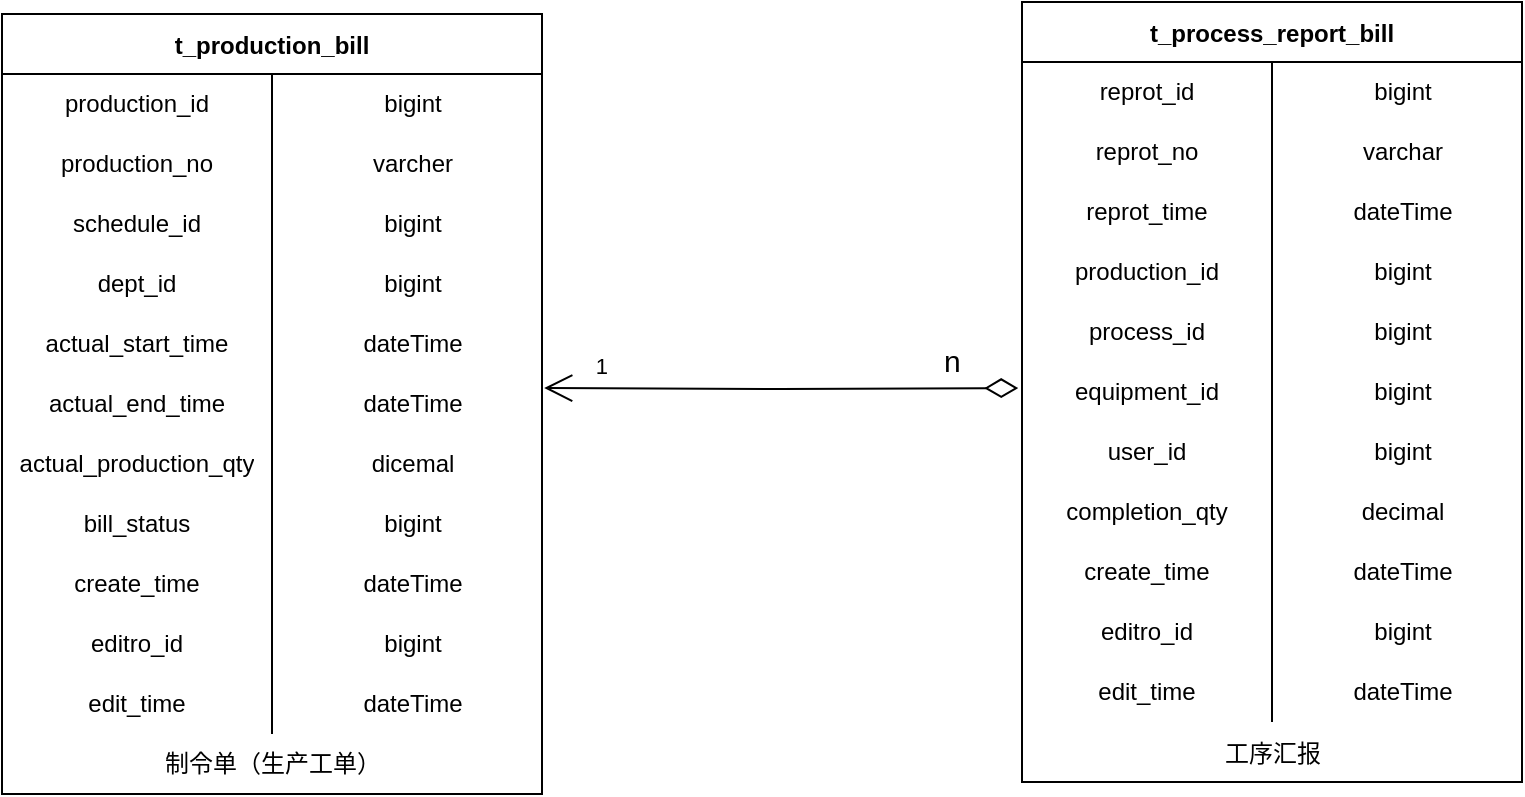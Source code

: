 <mxfile version="20.0.4" type="github">
  <diagram id="fy7ZwODoneq1_v7YV8ph" name="第 1 页">
    <mxGraphModel dx="1422" dy="786" grid="1" gridSize="10" guides="1" tooltips="1" connect="1" arrows="1" fold="1" page="1" pageScale="1" pageWidth="1654" pageHeight="2336" math="0" shadow="0">
      <root>
        <mxCell id="0" />
        <mxCell id="1" parent="0" />
        <mxCell id="3n4rUfWtmnFHEgng75o0-35" value="t_production_bill" style="shape=table;startSize=30;container=1;collapsible=0;childLayout=tableLayout;fixedRows=1;rowLines=0;fontStyle=1;" vertex="1" parent="1">
          <mxGeometry x="170" y="1130" width="270" height="390" as="geometry" />
        </mxCell>
        <mxCell id="3n4rUfWtmnFHEgng75o0-36" value="" style="shape=tableRow;horizontal=0;startSize=0;swimlaneHead=0;swimlaneBody=0;top=0;left=0;bottom=0;right=0;collapsible=0;dropTarget=0;fillColor=none;points=[[0,0.5],[1,0.5]];portConstraint=eastwest;" vertex="1" parent="3n4rUfWtmnFHEgng75o0-35">
          <mxGeometry y="30" width="270" height="30" as="geometry" />
        </mxCell>
        <mxCell id="3n4rUfWtmnFHEgng75o0-37" value="production_id" style="shape=partialRectangle;html=1;whiteSpace=wrap;connectable=0;fillColor=none;top=0;left=0;bottom=0;right=0;overflow=hidden;pointerEvents=1;" vertex="1" parent="3n4rUfWtmnFHEgng75o0-36">
          <mxGeometry width="135" height="30" as="geometry">
            <mxRectangle width="135" height="30" as="alternateBounds" />
          </mxGeometry>
        </mxCell>
        <mxCell id="3n4rUfWtmnFHEgng75o0-38" value="bigint" style="shape=partialRectangle;html=1;whiteSpace=wrap;connectable=0;fillColor=none;top=0;left=0;bottom=0;right=0;align=center;spacingLeft=6;overflow=hidden;" vertex="1" parent="3n4rUfWtmnFHEgng75o0-36">
          <mxGeometry x="135" width="135" height="30" as="geometry">
            <mxRectangle width="135" height="30" as="alternateBounds" />
          </mxGeometry>
        </mxCell>
        <mxCell id="3n4rUfWtmnFHEgng75o0-39" value="" style="shape=tableRow;horizontal=0;startSize=0;swimlaneHead=0;swimlaneBody=0;top=0;left=0;bottom=0;right=0;collapsible=0;dropTarget=0;fillColor=none;points=[[0,0.5],[1,0.5]];portConstraint=eastwest;" vertex="1" parent="3n4rUfWtmnFHEgng75o0-35">
          <mxGeometry y="60" width="270" height="30" as="geometry" />
        </mxCell>
        <mxCell id="3n4rUfWtmnFHEgng75o0-40" value="production_no" style="shape=partialRectangle;html=1;whiteSpace=wrap;connectable=0;fillColor=none;top=0;left=0;bottom=0;right=0;overflow=hidden;" vertex="1" parent="3n4rUfWtmnFHEgng75o0-39">
          <mxGeometry width="135" height="30" as="geometry">
            <mxRectangle width="135" height="30" as="alternateBounds" />
          </mxGeometry>
        </mxCell>
        <mxCell id="3n4rUfWtmnFHEgng75o0-41" value="varcher" style="shape=partialRectangle;html=1;whiteSpace=wrap;connectable=0;fillColor=none;top=0;left=0;bottom=0;right=0;align=center;spacingLeft=6;overflow=hidden;" vertex="1" parent="3n4rUfWtmnFHEgng75o0-39">
          <mxGeometry x="135" width="135" height="30" as="geometry">
            <mxRectangle width="135" height="30" as="alternateBounds" />
          </mxGeometry>
        </mxCell>
        <mxCell id="3n4rUfWtmnFHEgng75o0-42" value="" style="shape=tableRow;horizontal=0;startSize=0;swimlaneHead=0;swimlaneBody=0;top=0;left=0;bottom=0;right=0;collapsible=0;dropTarget=0;fillColor=none;points=[[0,0.5],[1,0.5]];portConstraint=eastwest;" vertex="1" parent="3n4rUfWtmnFHEgng75o0-35">
          <mxGeometry y="90" width="270" height="30" as="geometry" />
        </mxCell>
        <mxCell id="3n4rUfWtmnFHEgng75o0-43" value="schedule_id" style="shape=partialRectangle;html=1;whiteSpace=wrap;connectable=0;fillColor=none;top=0;left=0;bottom=0;right=0;overflow=hidden;" vertex="1" parent="3n4rUfWtmnFHEgng75o0-42">
          <mxGeometry width="135" height="30" as="geometry">
            <mxRectangle width="135" height="30" as="alternateBounds" />
          </mxGeometry>
        </mxCell>
        <mxCell id="3n4rUfWtmnFHEgng75o0-44" value="bigint" style="shape=partialRectangle;html=1;whiteSpace=wrap;connectable=0;fillColor=none;top=0;left=0;bottom=0;right=0;align=center;spacingLeft=6;overflow=hidden;" vertex="1" parent="3n4rUfWtmnFHEgng75o0-42">
          <mxGeometry x="135" width="135" height="30" as="geometry">
            <mxRectangle width="135" height="30" as="alternateBounds" />
          </mxGeometry>
        </mxCell>
        <mxCell id="3n4rUfWtmnFHEgng75o0-45" style="shape=tableRow;horizontal=0;startSize=0;swimlaneHead=0;swimlaneBody=0;top=0;left=0;bottom=0;right=0;collapsible=0;dropTarget=0;fillColor=none;points=[[0,0.5],[1,0.5]];portConstraint=eastwest;" vertex="1" parent="3n4rUfWtmnFHEgng75o0-35">
          <mxGeometry y="120" width="270" height="30" as="geometry" />
        </mxCell>
        <mxCell id="3n4rUfWtmnFHEgng75o0-46" value="dept_id" style="shape=partialRectangle;html=1;whiteSpace=wrap;connectable=0;fillColor=none;top=0;left=0;bottom=0;right=0;overflow=hidden;" vertex="1" parent="3n4rUfWtmnFHEgng75o0-45">
          <mxGeometry width="135" height="30" as="geometry">
            <mxRectangle width="135" height="30" as="alternateBounds" />
          </mxGeometry>
        </mxCell>
        <mxCell id="3n4rUfWtmnFHEgng75o0-47" value="bigint" style="shape=partialRectangle;html=1;whiteSpace=wrap;connectable=0;fillColor=none;top=0;left=0;bottom=0;right=0;align=center;spacingLeft=6;overflow=hidden;" vertex="1" parent="3n4rUfWtmnFHEgng75o0-45">
          <mxGeometry x="135" width="135" height="30" as="geometry">
            <mxRectangle width="135" height="30" as="alternateBounds" />
          </mxGeometry>
        </mxCell>
        <mxCell id="3n4rUfWtmnFHEgng75o0-48" style="shape=tableRow;horizontal=0;startSize=0;swimlaneHead=0;swimlaneBody=0;top=0;left=0;bottom=0;right=0;collapsible=0;dropTarget=0;fillColor=none;points=[[0,0.5],[1,0.5]];portConstraint=eastwest;" vertex="1" parent="3n4rUfWtmnFHEgng75o0-35">
          <mxGeometry y="150" width="270" height="30" as="geometry" />
        </mxCell>
        <mxCell id="3n4rUfWtmnFHEgng75o0-49" value="actual_start_time" style="shape=partialRectangle;html=1;whiteSpace=wrap;connectable=0;fillColor=none;top=0;left=0;bottom=0;right=0;overflow=hidden;" vertex="1" parent="3n4rUfWtmnFHEgng75o0-48">
          <mxGeometry width="135" height="30" as="geometry">
            <mxRectangle width="135" height="30" as="alternateBounds" />
          </mxGeometry>
        </mxCell>
        <mxCell id="3n4rUfWtmnFHEgng75o0-50" value="dateTime" style="shape=partialRectangle;html=1;whiteSpace=wrap;connectable=0;fillColor=none;top=0;left=0;bottom=0;right=0;align=center;spacingLeft=6;overflow=hidden;" vertex="1" parent="3n4rUfWtmnFHEgng75o0-48">
          <mxGeometry x="135" width="135" height="30" as="geometry">
            <mxRectangle width="135" height="30" as="alternateBounds" />
          </mxGeometry>
        </mxCell>
        <mxCell id="3n4rUfWtmnFHEgng75o0-51" style="shape=tableRow;horizontal=0;startSize=0;swimlaneHead=0;swimlaneBody=0;top=0;left=0;bottom=0;right=0;collapsible=0;dropTarget=0;fillColor=none;points=[[0,0.5],[1,0.5]];portConstraint=eastwest;" vertex="1" parent="3n4rUfWtmnFHEgng75o0-35">
          <mxGeometry y="180" width="270" height="30" as="geometry" />
        </mxCell>
        <mxCell id="3n4rUfWtmnFHEgng75o0-52" value="actual_end_time" style="shape=partialRectangle;html=1;whiteSpace=wrap;connectable=0;fillColor=none;top=0;left=0;bottom=0;right=0;overflow=hidden;" vertex="1" parent="3n4rUfWtmnFHEgng75o0-51">
          <mxGeometry width="135" height="30" as="geometry">
            <mxRectangle width="135" height="30" as="alternateBounds" />
          </mxGeometry>
        </mxCell>
        <mxCell id="3n4rUfWtmnFHEgng75o0-53" value="dateTime" style="shape=partialRectangle;html=1;whiteSpace=wrap;connectable=0;fillColor=none;top=0;left=0;bottom=0;right=0;align=center;spacingLeft=6;overflow=hidden;" vertex="1" parent="3n4rUfWtmnFHEgng75o0-51">
          <mxGeometry x="135" width="135" height="30" as="geometry">
            <mxRectangle width="135" height="30" as="alternateBounds" />
          </mxGeometry>
        </mxCell>
        <mxCell id="3n4rUfWtmnFHEgng75o0-54" style="shape=tableRow;horizontal=0;startSize=0;swimlaneHead=0;swimlaneBody=0;top=0;left=0;bottom=0;right=0;collapsible=0;dropTarget=0;fillColor=none;points=[[0,0.5],[1,0.5]];portConstraint=eastwest;" vertex="1" parent="3n4rUfWtmnFHEgng75o0-35">
          <mxGeometry y="210" width="270" height="30" as="geometry" />
        </mxCell>
        <mxCell id="3n4rUfWtmnFHEgng75o0-55" value="actual_production_qty" style="shape=partialRectangle;html=1;whiteSpace=wrap;connectable=0;fillColor=none;top=0;left=0;bottom=0;right=0;overflow=hidden;" vertex="1" parent="3n4rUfWtmnFHEgng75o0-54">
          <mxGeometry width="135" height="30" as="geometry">
            <mxRectangle width="135" height="30" as="alternateBounds" />
          </mxGeometry>
        </mxCell>
        <mxCell id="3n4rUfWtmnFHEgng75o0-56" value="dicemal" style="shape=partialRectangle;html=1;whiteSpace=wrap;connectable=0;fillColor=none;top=0;left=0;bottom=0;right=0;align=center;spacingLeft=6;overflow=hidden;" vertex="1" parent="3n4rUfWtmnFHEgng75o0-54">
          <mxGeometry x="135" width="135" height="30" as="geometry">
            <mxRectangle width="135" height="30" as="alternateBounds" />
          </mxGeometry>
        </mxCell>
        <mxCell id="3n4rUfWtmnFHEgng75o0-57" style="shape=tableRow;horizontal=0;startSize=0;swimlaneHead=0;swimlaneBody=0;top=0;left=0;bottom=0;right=0;collapsible=0;dropTarget=0;fillColor=none;points=[[0,0.5],[1,0.5]];portConstraint=eastwest;" vertex="1" parent="3n4rUfWtmnFHEgng75o0-35">
          <mxGeometry y="240" width="270" height="30" as="geometry" />
        </mxCell>
        <mxCell id="3n4rUfWtmnFHEgng75o0-58" value="bill_status" style="shape=partialRectangle;html=1;whiteSpace=wrap;connectable=0;fillColor=none;top=0;left=0;bottom=0;right=0;overflow=hidden;" vertex="1" parent="3n4rUfWtmnFHEgng75o0-57">
          <mxGeometry width="135" height="30" as="geometry">
            <mxRectangle width="135" height="30" as="alternateBounds" />
          </mxGeometry>
        </mxCell>
        <mxCell id="3n4rUfWtmnFHEgng75o0-59" value="bigint" style="shape=partialRectangle;html=1;whiteSpace=wrap;connectable=0;fillColor=none;top=0;left=0;bottom=0;right=0;align=center;spacingLeft=6;overflow=hidden;" vertex="1" parent="3n4rUfWtmnFHEgng75o0-57">
          <mxGeometry x="135" width="135" height="30" as="geometry">
            <mxRectangle width="135" height="30" as="alternateBounds" />
          </mxGeometry>
        </mxCell>
        <mxCell id="3n4rUfWtmnFHEgng75o0-60" style="shape=tableRow;horizontal=0;startSize=0;swimlaneHead=0;swimlaneBody=0;top=0;left=0;bottom=0;right=0;collapsible=0;dropTarget=0;fillColor=none;points=[[0,0.5],[1,0.5]];portConstraint=eastwest;" vertex="1" parent="3n4rUfWtmnFHEgng75o0-35">
          <mxGeometry y="270" width="270" height="30" as="geometry" />
        </mxCell>
        <mxCell id="3n4rUfWtmnFHEgng75o0-61" value="create_time" style="shape=partialRectangle;html=1;whiteSpace=wrap;connectable=0;fillColor=none;top=0;left=0;bottom=0;right=0;overflow=hidden;" vertex="1" parent="3n4rUfWtmnFHEgng75o0-60">
          <mxGeometry width="135" height="30" as="geometry">
            <mxRectangle width="135" height="30" as="alternateBounds" />
          </mxGeometry>
        </mxCell>
        <mxCell id="3n4rUfWtmnFHEgng75o0-62" value="dateTime" style="shape=partialRectangle;html=1;whiteSpace=wrap;connectable=0;fillColor=none;top=0;left=0;bottom=0;right=0;align=center;spacingLeft=6;overflow=hidden;" vertex="1" parent="3n4rUfWtmnFHEgng75o0-60">
          <mxGeometry x="135" width="135" height="30" as="geometry">
            <mxRectangle width="135" height="30" as="alternateBounds" />
          </mxGeometry>
        </mxCell>
        <mxCell id="3n4rUfWtmnFHEgng75o0-63" style="shape=tableRow;horizontal=0;startSize=0;swimlaneHead=0;swimlaneBody=0;top=0;left=0;bottom=0;right=0;collapsible=0;dropTarget=0;fillColor=none;points=[[0,0.5],[1,0.5]];portConstraint=eastwest;" vertex="1" parent="3n4rUfWtmnFHEgng75o0-35">
          <mxGeometry y="300" width="270" height="30" as="geometry" />
        </mxCell>
        <mxCell id="3n4rUfWtmnFHEgng75o0-64" value="editro_id" style="shape=partialRectangle;html=1;whiteSpace=wrap;connectable=0;fillColor=none;top=0;left=0;bottom=0;right=0;overflow=hidden;" vertex="1" parent="3n4rUfWtmnFHEgng75o0-63">
          <mxGeometry width="135" height="30" as="geometry">
            <mxRectangle width="135" height="30" as="alternateBounds" />
          </mxGeometry>
        </mxCell>
        <mxCell id="3n4rUfWtmnFHEgng75o0-65" value="bigint" style="shape=partialRectangle;html=1;whiteSpace=wrap;connectable=0;fillColor=none;top=0;left=0;bottom=0;right=0;align=center;spacingLeft=6;overflow=hidden;" vertex="1" parent="3n4rUfWtmnFHEgng75o0-63">
          <mxGeometry x="135" width="135" height="30" as="geometry">
            <mxRectangle width="135" height="30" as="alternateBounds" />
          </mxGeometry>
        </mxCell>
        <mxCell id="3n4rUfWtmnFHEgng75o0-66" style="shape=tableRow;horizontal=0;startSize=0;swimlaneHead=0;swimlaneBody=0;top=0;left=0;bottom=0;right=0;collapsible=0;dropTarget=0;fillColor=none;points=[[0,0.5],[1,0.5]];portConstraint=eastwest;" vertex="1" parent="3n4rUfWtmnFHEgng75o0-35">
          <mxGeometry y="330" width="270" height="30" as="geometry" />
        </mxCell>
        <mxCell id="3n4rUfWtmnFHEgng75o0-67" value="edit_time" style="shape=partialRectangle;html=1;whiteSpace=wrap;connectable=0;fillColor=none;top=0;left=0;bottom=0;right=0;overflow=hidden;" vertex="1" parent="3n4rUfWtmnFHEgng75o0-66">
          <mxGeometry width="135" height="30" as="geometry">
            <mxRectangle width="135" height="30" as="alternateBounds" />
          </mxGeometry>
        </mxCell>
        <mxCell id="3n4rUfWtmnFHEgng75o0-68" value="dateTime" style="shape=partialRectangle;html=1;whiteSpace=wrap;connectable=0;fillColor=none;top=0;left=0;bottom=0;right=0;align=center;spacingLeft=6;overflow=hidden;" vertex="1" parent="3n4rUfWtmnFHEgng75o0-66">
          <mxGeometry x="135" width="135" height="30" as="geometry">
            <mxRectangle width="135" height="30" as="alternateBounds" />
          </mxGeometry>
        </mxCell>
        <mxCell id="3n4rUfWtmnFHEgng75o0-69" value="制令单（生产工单）" style="text;html=1;align=center;verticalAlign=middle;resizable=0;points=[];autosize=1;strokeColor=none;fillColor=none;" vertex="1" parent="1">
          <mxGeometry x="240" y="1490" width="130" height="30" as="geometry" />
        </mxCell>
        <mxCell id="3n4rUfWtmnFHEgng75o0-111" value="" style="endArrow=open;html=1;endSize=12;startArrow=diamondThin;startSize=14;startFill=0;edgeStyle=orthogonalEdgeStyle;rounded=0;exitX=0.01;exitY=0.067;exitDx=0;exitDy=0;exitPerimeter=0;entryX=1.004;entryY=0.233;entryDx=0;entryDy=0;entryPerimeter=0;" edge="1" parent="1" target="3n4rUfWtmnFHEgng75o0-51">
          <mxGeometry relative="1" as="geometry">
            <mxPoint x="678.1" y="1317.01" as="sourcePoint" />
            <mxPoint x="665" y="1320" as="targetPoint" />
          </mxGeometry>
        </mxCell>
        <mxCell id="3n4rUfWtmnFHEgng75o0-112" value="n" style="edgeLabel;resizable=0;html=1;align=left;verticalAlign=top;fontSize=15;" connectable="0" vertex="1" parent="3n4rUfWtmnFHEgng75o0-111">
          <mxGeometry x="-1" relative="1" as="geometry">
            <mxPoint x="-39" y="-29" as="offset" />
          </mxGeometry>
        </mxCell>
        <mxCell id="3n4rUfWtmnFHEgng75o0-113" value="1" style="edgeLabel;resizable=0;html=1;align=right;verticalAlign=top;" connectable="0" vertex="1" parent="3n4rUfWtmnFHEgng75o0-111">
          <mxGeometry x="1" relative="1" as="geometry">
            <mxPoint x="32" y="-24" as="offset" />
          </mxGeometry>
        </mxCell>
        <mxCell id="3n4rUfWtmnFHEgng75o0-117" value="t_process_report_bill" style="shape=table;startSize=30;container=1;collapsible=0;childLayout=tableLayout;fixedRows=1;rowLines=0;fontStyle=1;" vertex="1" parent="1">
          <mxGeometry x="680" y="1124" width="250" height="390" as="geometry" />
        </mxCell>
        <mxCell id="3n4rUfWtmnFHEgng75o0-118" value="" style="shape=tableRow;horizontal=0;startSize=0;swimlaneHead=0;swimlaneBody=0;top=0;left=0;bottom=0;right=0;collapsible=0;dropTarget=0;fillColor=none;points=[[0,0.5],[1,0.5]];portConstraint=eastwest;" vertex="1" parent="3n4rUfWtmnFHEgng75o0-117">
          <mxGeometry y="30" width="250" height="30" as="geometry" />
        </mxCell>
        <mxCell id="3n4rUfWtmnFHEgng75o0-119" value="reprot_id" style="shape=partialRectangle;html=1;whiteSpace=wrap;connectable=0;fillColor=none;top=0;left=0;bottom=0;right=0;overflow=hidden;pointerEvents=1;" vertex="1" parent="3n4rUfWtmnFHEgng75o0-118">
          <mxGeometry width="125" height="30" as="geometry">
            <mxRectangle width="125" height="30" as="alternateBounds" />
          </mxGeometry>
        </mxCell>
        <mxCell id="3n4rUfWtmnFHEgng75o0-120" value="bigint" style="shape=partialRectangle;html=1;whiteSpace=wrap;connectable=0;fillColor=none;top=0;left=0;bottom=0;right=0;align=center;spacingLeft=6;overflow=hidden;" vertex="1" parent="3n4rUfWtmnFHEgng75o0-118">
          <mxGeometry x="125" width="125" height="30" as="geometry">
            <mxRectangle width="125" height="30" as="alternateBounds" />
          </mxGeometry>
        </mxCell>
        <mxCell id="3n4rUfWtmnFHEgng75o0-121" value="" style="shape=tableRow;horizontal=0;startSize=0;swimlaneHead=0;swimlaneBody=0;top=0;left=0;bottom=0;right=0;collapsible=0;dropTarget=0;fillColor=none;points=[[0,0.5],[1,0.5]];portConstraint=eastwest;" vertex="1" parent="3n4rUfWtmnFHEgng75o0-117">
          <mxGeometry y="60" width="250" height="30" as="geometry" />
        </mxCell>
        <mxCell id="3n4rUfWtmnFHEgng75o0-122" value="reprot_no" style="shape=partialRectangle;html=1;whiteSpace=wrap;connectable=0;fillColor=none;top=0;left=0;bottom=0;right=0;overflow=hidden;" vertex="1" parent="3n4rUfWtmnFHEgng75o0-121">
          <mxGeometry width="125" height="30" as="geometry">
            <mxRectangle width="125" height="30" as="alternateBounds" />
          </mxGeometry>
        </mxCell>
        <mxCell id="3n4rUfWtmnFHEgng75o0-123" value="varchar" style="shape=partialRectangle;html=1;whiteSpace=wrap;connectable=0;fillColor=none;top=0;left=0;bottom=0;right=0;align=center;spacingLeft=6;overflow=hidden;" vertex="1" parent="3n4rUfWtmnFHEgng75o0-121">
          <mxGeometry x="125" width="125" height="30" as="geometry">
            <mxRectangle width="125" height="30" as="alternateBounds" />
          </mxGeometry>
        </mxCell>
        <mxCell id="3n4rUfWtmnFHEgng75o0-149" style="shape=tableRow;horizontal=0;startSize=0;swimlaneHead=0;swimlaneBody=0;top=0;left=0;bottom=0;right=0;collapsible=0;dropTarget=0;fillColor=none;points=[[0,0.5],[1,0.5]];portConstraint=eastwest;" vertex="1" parent="3n4rUfWtmnFHEgng75o0-117">
          <mxGeometry y="90" width="250" height="30" as="geometry" />
        </mxCell>
        <mxCell id="3n4rUfWtmnFHEgng75o0-150" value="reprot_time" style="shape=partialRectangle;html=1;whiteSpace=wrap;connectable=0;fillColor=none;top=0;left=0;bottom=0;right=0;overflow=hidden;" vertex="1" parent="3n4rUfWtmnFHEgng75o0-149">
          <mxGeometry width="125" height="30" as="geometry">
            <mxRectangle width="125" height="30" as="alternateBounds" />
          </mxGeometry>
        </mxCell>
        <mxCell id="3n4rUfWtmnFHEgng75o0-151" value="dateTime" style="shape=partialRectangle;html=1;whiteSpace=wrap;connectable=0;fillColor=none;top=0;left=0;bottom=0;right=0;align=center;spacingLeft=6;overflow=hidden;" vertex="1" parent="3n4rUfWtmnFHEgng75o0-149">
          <mxGeometry x="125" width="125" height="30" as="geometry">
            <mxRectangle width="125" height="30" as="alternateBounds" />
          </mxGeometry>
        </mxCell>
        <mxCell id="3n4rUfWtmnFHEgng75o0-124" value="" style="shape=tableRow;horizontal=0;startSize=0;swimlaneHead=0;swimlaneBody=0;top=0;left=0;bottom=0;right=0;collapsible=0;dropTarget=0;fillColor=none;points=[[0,0.5],[1,0.5]];portConstraint=eastwest;" vertex="1" parent="3n4rUfWtmnFHEgng75o0-117">
          <mxGeometry y="120" width="250" height="30" as="geometry" />
        </mxCell>
        <mxCell id="3n4rUfWtmnFHEgng75o0-125" value="production_id" style="shape=partialRectangle;html=1;whiteSpace=wrap;connectable=0;fillColor=none;top=0;left=0;bottom=0;right=0;overflow=hidden;" vertex="1" parent="3n4rUfWtmnFHEgng75o0-124">
          <mxGeometry width="125" height="30" as="geometry">
            <mxRectangle width="125" height="30" as="alternateBounds" />
          </mxGeometry>
        </mxCell>
        <mxCell id="3n4rUfWtmnFHEgng75o0-126" value="bigint" style="shape=partialRectangle;html=1;whiteSpace=wrap;connectable=0;fillColor=none;top=0;left=0;bottom=0;right=0;align=center;spacingLeft=6;overflow=hidden;" vertex="1" parent="3n4rUfWtmnFHEgng75o0-124">
          <mxGeometry x="125" width="125" height="30" as="geometry">
            <mxRectangle width="125" height="30" as="alternateBounds" />
          </mxGeometry>
        </mxCell>
        <mxCell id="3n4rUfWtmnFHEgng75o0-127" style="shape=tableRow;horizontal=0;startSize=0;swimlaneHead=0;swimlaneBody=0;top=0;left=0;bottom=0;right=0;collapsible=0;dropTarget=0;fillColor=none;points=[[0,0.5],[1,0.5]];portConstraint=eastwest;" vertex="1" parent="3n4rUfWtmnFHEgng75o0-117">
          <mxGeometry y="150" width="250" height="30" as="geometry" />
        </mxCell>
        <mxCell id="3n4rUfWtmnFHEgng75o0-128" value="process_id" style="shape=partialRectangle;html=1;whiteSpace=wrap;connectable=0;fillColor=none;top=0;left=0;bottom=0;right=0;overflow=hidden;" vertex="1" parent="3n4rUfWtmnFHEgng75o0-127">
          <mxGeometry width="125" height="30" as="geometry">
            <mxRectangle width="125" height="30" as="alternateBounds" />
          </mxGeometry>
        </mxCell>
        <mxCell id="3n4rUfWtmnFHEgng75o0-129" value="bigint" style="shape=partialRectangle;html=1;whiteSpace=wrap;connectable=0;fillColor=none;top=0;left=0;bottom=0;right=0;align=center;spacingLeft=6;overflow=hidden;" vertex="1" parent="3n4rUfWtmnFHEgng75o0-127">
          <mxGeometry x="125" width="125" height="30" as="geometry">
            <mxRectangle width="125" height="30" as="alternateBounds" />
          </mxGeometry>
        </mxCell>
        <mxCell id="3n4rUfWtmnFHEgng75o0-130" style="shape=tableRow;horizontal=0;startSize=0;swimlaneHead=0;swimlaneBody=0;top=0;left=0;bottom=0;right=0;collapsible=0;dropTarget=0;fillColor=none;points=[[0,0.5],[1,0.5]];portConstraint=eastwest;" vertex="1" parent="3n4rUfWtmnFHEgng75o0-117">
          <mxGeometry y="180" width="250" height="30" as="geometry" />
        </mxCell>
        <mxCell id="3n4rUfWtmnFHEgng75o0-131" value="equipment_id" style="shape=partialRectangle;html=1;whiteSpace=wrap;connectable=0;fillColor=none;top=0;left=0;bottom=0;right=0;overflow=hidden;" vertex="1" parent="3n4rUfWtmnFHEgng75o0-130">
          <mxGeometry width="125" height="30" as="geometry">
            <mxRectangle width="125" height="30" as="alternateBounds" />
          </mxGeometry>
        </mxCell>
        <mxCell id="3n4rUfWtmnFHEgng75o0-132" value="bigint" style="shape=partialRectangle;html=1;whiteSpace=wrap;connectable=0;fillColor=none;top=0;left=0;bottom=0;right=0;align=center;spacingLeft=6;overflow=hidden;" vertex="1" parent="3n4rUfWtmnFHEgng75o0-130">
          <mxGeometry x="125" width="125" height="30" as="geometry">
            <mxRectangle width="125" height="30" as="alternateBounds" />
          </mxGeometry>
        </mxCell>
        <mxCell id="3n4rUfWtmnFHEgng75o0-133" style="shape=tableRow;horizontal=0;startSize=0;swimlaneHead=0;swimlaneBody=0;top=0;left=0;bottom=0;right=0;collapsible=0;dropTarget=0;fillColor=none;points=[[0,0.5],[1,0.5]];portConstraint=eastwest;" vertex="1" parent="3n4rUfWtmnFHEgng75o0-117">
          <mxGeometry y="210" width="250" height="30" as="geometry" />
        </mxCell>
        <mxCell id="3n4rUfWtmnFHEgng75o0-134" value="user_id" style="shape=partialRectangle;html=1;whiteSpace=wrap;connectable=0;fillColor=none;top=0;left=0;bottom=0;right=0;overflow=hidden;" vertex="1" parent="3n4rUfWtmnFHEgng75o0-133">
          <mxGeometry width="125" height="30" as="geometry">
            <mxRectangle width="125" height="30" as="alternateBounds" />
          </mxGeometry>
        </mxCell>
        <mxCell id="3n4rUfWtmnFHEgng75o0-135" value="bigint" style="shape=partialRectangle;html=1;whiteSpace=wrap;connectable=0;fillColor=none;top=0;left=0;bottom=0;right=0;align=center;spacingLeft=6;overflow=hidden;" vertex="1" parent="3n4rUfWtmnFHEgng75o0-133">
          <mxGeometry x="125" width="125" height="30" as="geometry">
            <mxRectangle width="125" height="30" as="alternateBounds" />
          </mxGeometry>
        </mxCell>
        <mxCell id="3n4rUfWtmnFHEgng75o0-146" style="shape=tableRow;horizontal=0;startSize=0;swimlaneHead=0;swimlaneBody=0;top=0;left=0;bottom=0;right=0;collapsible=0;dropTarget=0;fillColor=none;points=[[0,0.5],[1,0.5]];portConstraint=eastwest;" vertex="1" parent="3n4rUfWtmnFHEgng75o0-117">
          <mxGeometry y="240" width="250" height="30" as="geometry" />
        </mxCell>
        <mxCell id="3n4rUfWtmnFHEgng75o0-147" value="completion_qty" style="shape=partialRectangle;html=1;whiteSpace=wrap;connectable=0;fillColor=none;top=0;left=0;bottom=0;right=0;overflow=hidden;" vertex="1" parent="3n4rUfWtmnFHEgng75o0-146">
          <mxGeometry width="125" height="30" as="geometry">
            <mxRectangle width="125" height="30" as="alternateBounds" />
          </mxGeometry>
        </mxCell>
        <mxCell id="3n4rUfWtmnFHEgng75o0-148" value="decimal" style="shape=partialRectangle;html=1;whiteSpace=wrap;connectable=0;fillColor=none;top=0;left=0;bottom=0;right=0;align=center;spacingLeft=6;overflow=hidden;" vertex="1" parent="3n4rUfWtmnFHEgng75o0-146">
          <mxGeometry x="125" width="125" height="30" as="geometry">
            <mxRectangle width="125" height="30" as="alternateBounds" />
          </mxGeometry>
        </mxCell>
        <mxCell id="3n4rUfWtmnFHEgng75o0-136" style="shape=tableRow;horizontal=0;startSize=0;swimlaneHead=0;swimlaneBody=0;top=0;left=0;bottom=0;right=0;collapsible=0;dropTarget=0;fillColor=none;points=[[0,0.5],[1,0.5]];portConstraint=eastwest;" vertex="1" parent="3n4rUfWtmnFHEgng75o0-117">
          <mxGeometry y="270" width="250" height="30" as="geometry" />
        </mxCell>
        <mxCell id="3n4rUfWtmnFHEgng75o0-137" value="create_time" style="shape=partialRectangle;html=1;whiteSpace=wrap;connectable=0;fillColor=none;top=0;left=0;bottom=0;right=0;overflow=hidden;" vertex="1" parent="3n4rUfWtmnFHEgng75o0-136">
          <mxGeometry width="125" height="30" as="geometry">
            <mxRectangle width="125" height="30" as="alternateBounds" />
          </mxGeometry>
        </mxCell>
        <mxCell id="3n4rUfWtmnFHEgng75o0-138" value="dateTime" style="shape=partialRectangle;html=1;whiteSpace=wrap;connectable=0;fillColor=none;top=0;left=0;bottom=0;right=0;align=center;spacingLeft=6;overflow=hidden;" vertex="1" parent="3n4rUfWtmnFHEgng75o0-136">
          <mxGeometry x="125" width="125" height="30" as="geometry">
            <mxRectangle width="125" height="30" as="alternateBounds" />
          </mxGeometry>
        </mxCell>
        <mxCell id="3n4rUfWtmnFHEgng75o0-139" style="shape=tableRow;horizontal=0;startSize=0;swimlaneHead=0;swimlaneBody=0;top=0;left=0;bottom=0;right=0;collapsible=0;dropTarget=0;fillColor=none;points=[[0,0.5],[1,0.5]];portConstraint=eastwest;" vertex="1" parent="3n4rUfWtmnFHEgng75o0-117">
          <mxGeometry y="300" width="250" height="30" as="geometry" />
        </mxCell>
        <mxCell id="3n4rUfWtmnFHEgng75o0-140" value="editro_id" style="shape=partialRectangle;html=1;whiteSpace=wrap;connectable=0;fillColor=none;top=0;left=0;bottom=0;right=0;overflow=hidden;" vertex="1" parent="3n4rUfWtmnFHEgng75o0-139">
          <mxGeometry width="125" height="30" as="geometry">
            <mxRectangle width="125" height="30" as="alternateBounds" />
          </mxGeometry>
        </mxCell>
        <mxCell id="3n4rUfWtmnFHEgng75o0-141" value="bigint" style="shape=partialRectangle;html=1;whiteSpace=wrap;connectable=0;fillColor=none;top=0;left=0;bottom=0;right=0;align=center;spacingLeft=6;overflow=hidden;" vertex="1" parent="3n4rUfWtmnFHEgng75o0-139">
          <mxGeometry x="125" width="125" height="30" as="geometry">
            <mxRectangle width="125" height="30" as="alternateBounds" />
          </mxGeometry>
        </mxCell>
        <mxCell id="3n4rUfWtmnFHEgng75o0-142" style="shape=tableRow;horizontal=0;startSize=0;swimlaneHead=0;swimlaneBody=0;top=0;left=0;bottom=0;right=0;collapsible=0;dropTarget=0;fillColor=none;points=[[0,0.5],[1,0.5]];portConstraint=eastwest;" vertex="1" parent="3n4rUfWtmnFHEgng75o0-117">
          <mxGeometry y="330" width="250" height="30" as="geometry" />
        </mxCell>
        <mxCell id="3n4rUfWtmnFHEgng75o0-143" value="edit_time" style="shape=partialRectangle;html=1;whiteSpace=wrap;connectable=0;fillColor=none;top=0;left=0;bottom=0;right=0;overflow=hidden;" vertex="1" parent="3n4rUfWtmnFHEgng75o0-142">
          <mxGeometry width="125" height="30" as="geometry">
            <mxRectangle width="125" height="30" as="alternateBounds" />
          </mxGeometry>
        </mxCell>
        <mxCell id="3n4rUfWtmnFHEgng75o0-144" value="dateTime" style="shape=partialRectangle;html=1;whiteSpace=wrap;connectable=0;fillColor=none;top=0;left=0;bottom=0;right=0;align=center;spacingLeft=6;overflow=hidden;" vertex="1" parent="3n4rUfWtmnFHEgng75o0-142">
          <mxGeometry x="125" width="125" height="30" as="geometry">
            <mxRectangle width="125" height="30" as="alternateBounds" />
          </mxGeometry>
        </mxCell>
        <mxCell id="3n4rUfWtmnFHEgng75o0-145" value="工序汇报" style="text;html=1;align=center;verticalAlign=middle;resizable=0;points=[];autosize=1;strokeColor=none;fillColor=none;" vertex="1" parent="1">
          <mxGeometry x="770" y="1485" width="70" height="30" as="geometry" />
        </mxCell>
      </root>
    </mxGraphModel>
  </diagram>
</mxfile>
